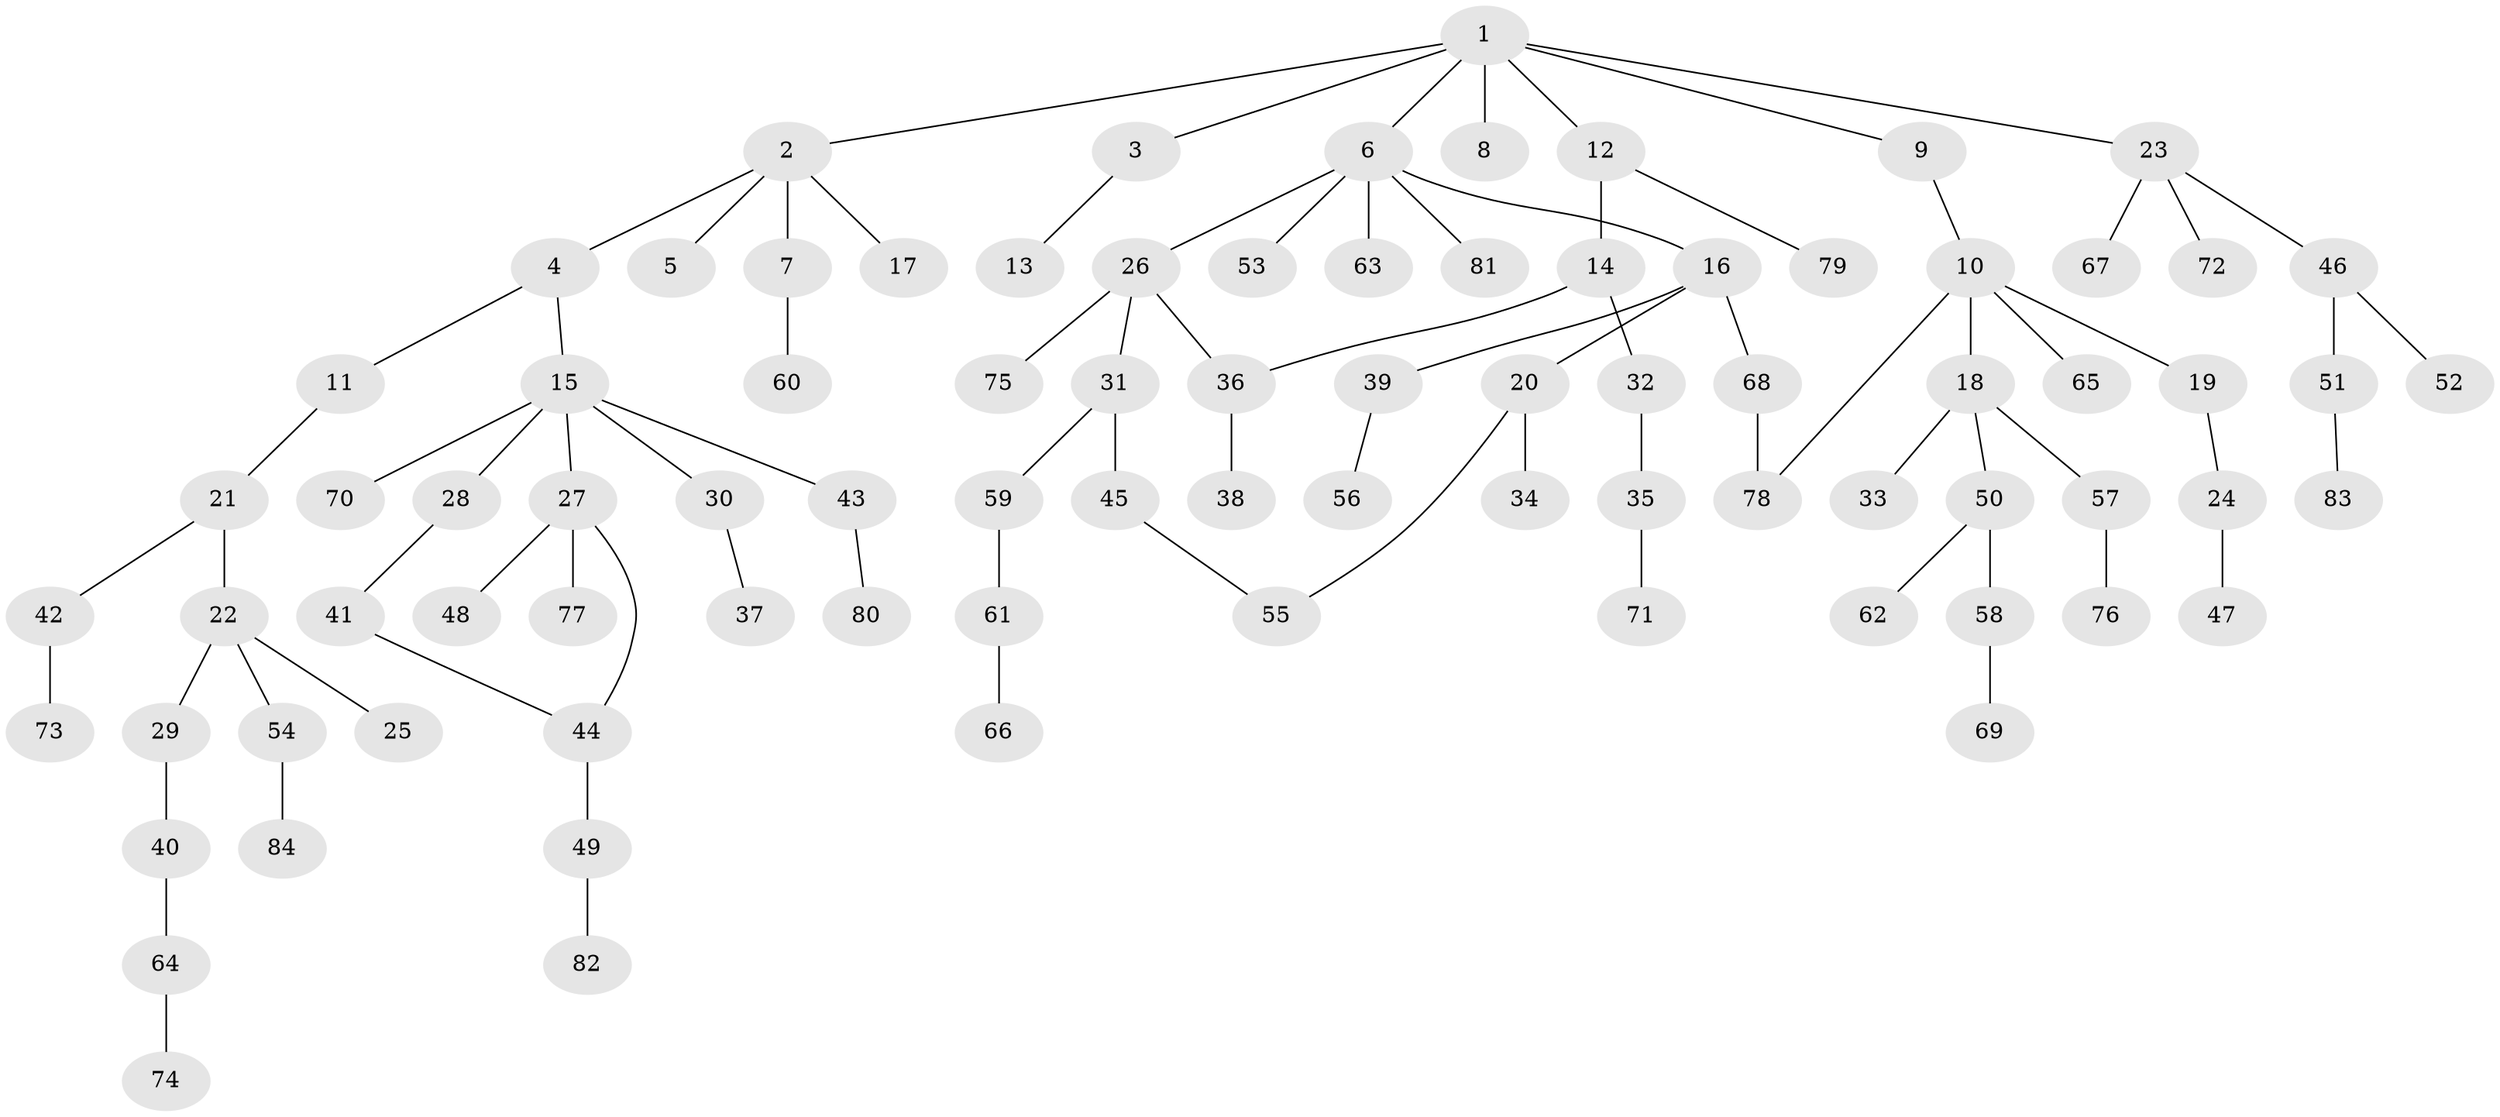 // coarse degree distribution, {2: 0.2647058823529412, 5: 0.029411764705882353, 3: 0.17647058823529413, 4: 0.14705882352941177, 1: 0.38235294117647056}
// Generated by graph-tools (version 1.1) at 2025/36/03/04/25 23:36:05]
// undirected, 84 vertices, 87 edges
graph export_dot {
  node [color=gray90,style=filled];
  1;
  2;
  3;
  4;
  5;
  6;
  7;
  8;
  9;
  10;
  11;
  12;
  13;
  14;
  15;
  16;
  17;
  18;
  19;
  20;
  21;
  22;
  23;
  24;
  25;
  26;
  27;
  28;
  29;
  30;
  31;
  32;
  33;
  34;
  35;
  36;
  37;
  38;
  39;
  40;
  41;
  42;
  43;
  44;
  45;
  46;
  47;
  48;
  49;
  50;
  51;
  52;
  53;
  54;
  55;
  56;
  57;
  58;
  59;
  60;
  61;
  62;
  63;
  64;
  65;
  66;
  67;
  68;
  69;
  70;
  71;
  72;
  73;
  74;
  75;
  76;
  77;
  78;
  79;
  80;
  81;
  82;
  83;
  84;
  1 -- 2;
  1 -- 3;
  1 -- 6;
  1 -- 8;
  1 -- 9;
  1 -- 12;
  1 -- 23;
  2 -- 4;
  2 -- 5;
  2 -- 7;
  2 -- 17;
  3 -- 13;
  4 -- 11;
  4 -- 15;
  6 -- 16;
  6 -- 26;
  6 -- 53;
  6 -- 63;
  6 -- 81;
  7 -- 60;
  9 -- 10;
  10 -- 18;
  10 -- 19;
  10 -- 65;
  10 -- 78;
  11 -- 21;
  12 -- 14;
  12 -- 79;
  14 -- 32;
  14 -- 36;
  15 -- 27;
  15 -- 28;
  15 -- 30;
  15 -- 43;
  15 -- 70;
  16 -- 20;
  16 -- 39;
  16 -- 68;
  18 -- 33;
  18 -- 50;
  18 -- 57;
  19 -- 24;
  20 -- 34;
  20 -- 55;
  21 -- 22;
  21 -- 42;
  22 -- 25;
  22 -- 29;
  22 -- 54;
  23 -- 46;
  23 -- 67;
  23 -- 72;
  24 -- 47;
  26 -- 31;
  26 -- 36;
  26 -- 75;
  27 -- 48;
  27 -- 77;
  27 -- 44;
  28 -- 41;
  29 -- 40;
  30 -- 37;
  31 -- 45;
  31 -- 59;
  32 -- 35;
  35 -- 71;
  36 -- 38;
  39 -- 56;
  40 -- 64;
  41 -- 44;
  42 -- 73;
  43 -- 80;
  44 -- 49;
  45 -- 55;
  46 -- 51;
  46 -- 52;
  49 -- 82;
  50 -- 58;
  50 -- 62;
  51 -- 83;
  54 -- 84;
  57 -- 76;
  58 -- 69;
  59 -- 61;
  61 -- 66;
  64 -- 74;
  68 -- 78;
}

